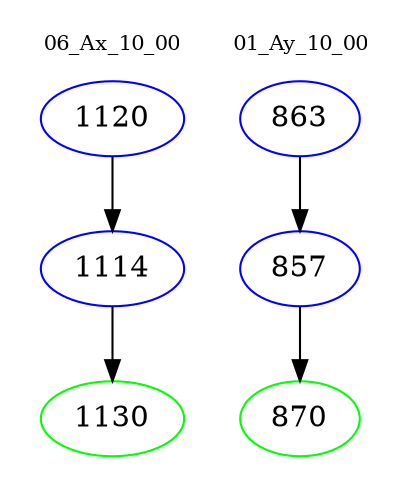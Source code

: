 digraph{
subgraph cluster_0 {
color = white
label = "06_Ax_10_00";
fontsize=10;
T0_1120 [label="1120", color="blue"]
T0_1120 -> T0_1114 [color="black"]
T0_1114 [label="1114", color="blue"]
T0_1114 -> T0_1130 [color="black"]
T0_1130 [label="1130", color="green"]
}
subgraph cluster_1 {
color = white
label = "01_Ay_10_00";
fontsize=10;
T1_863 [label="863", color="blue"]
T1_863 -> T1_857 [color="black"]
T1_857 [label="857", color="blue"]
T1_857 -> T1_870 [color="black"]
T1_870 [label="870", color="green"]
}
}
